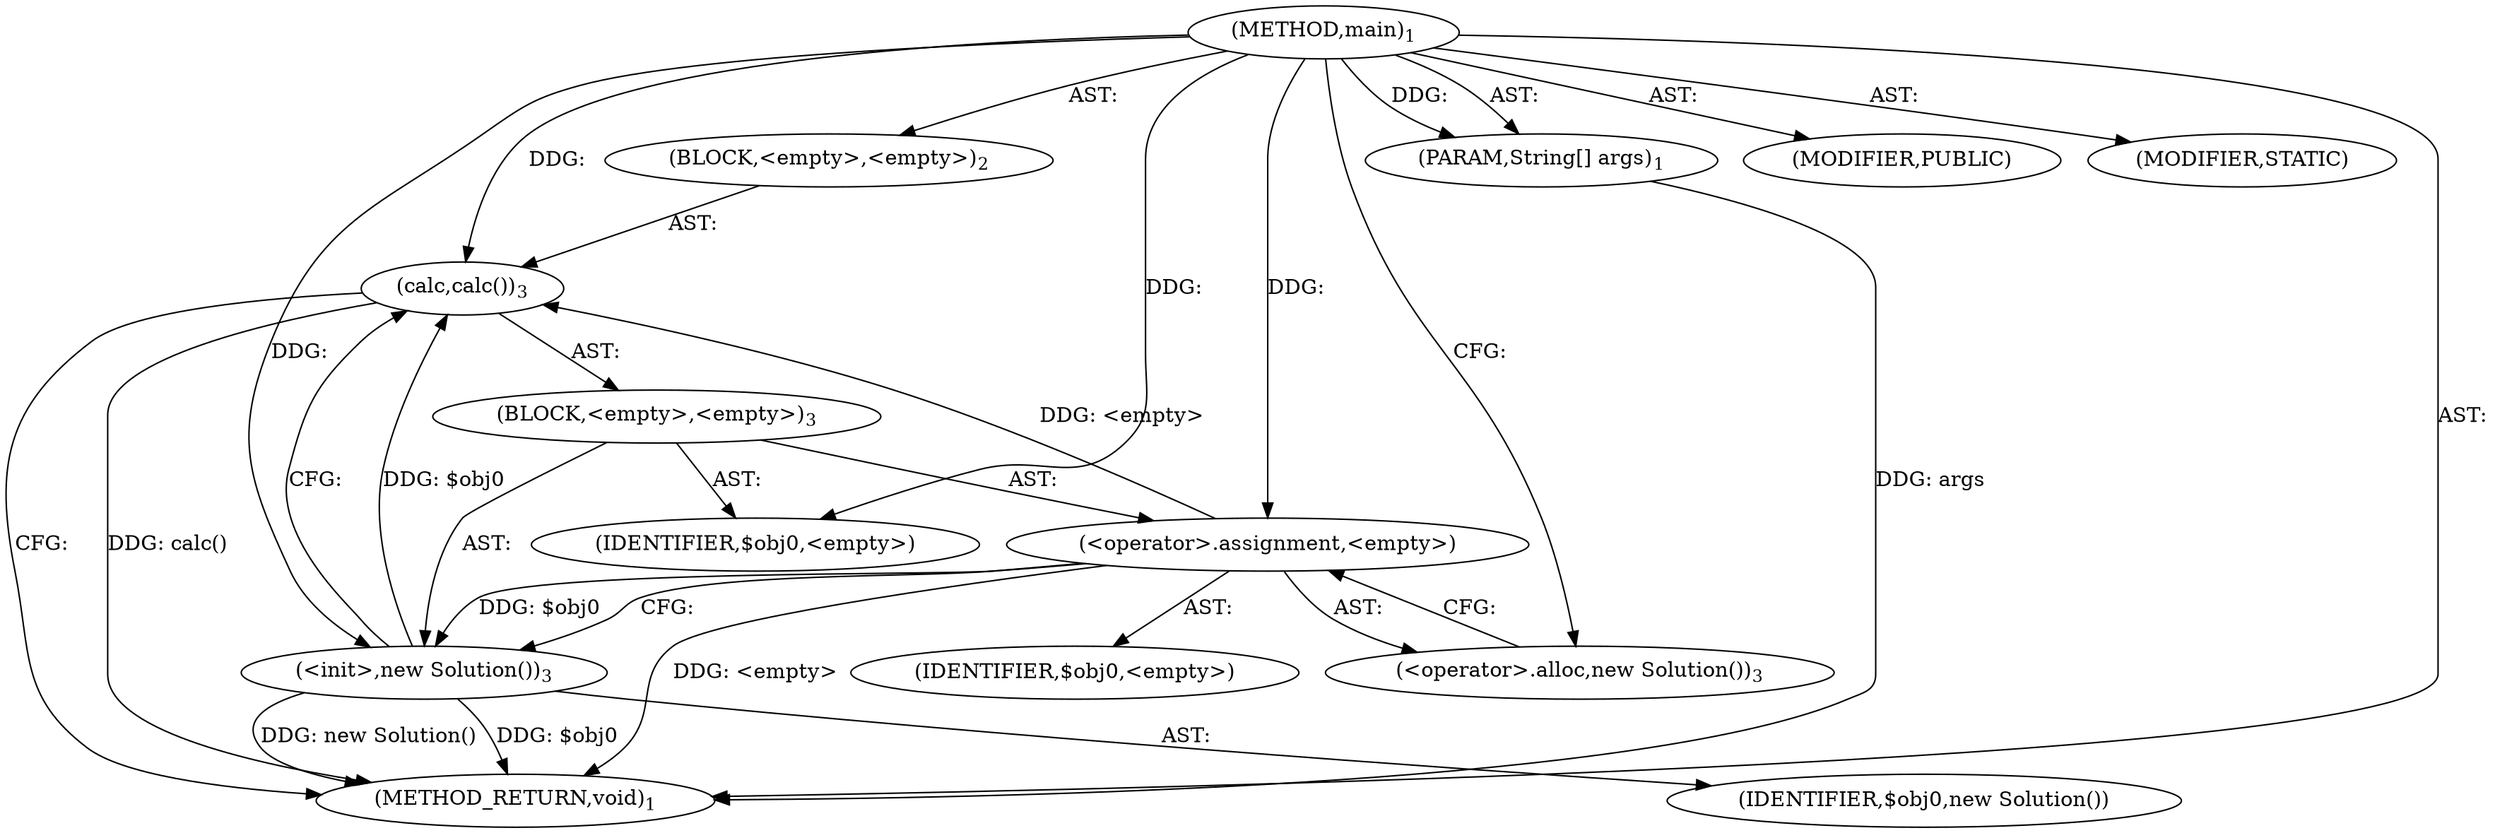 digraph "main" {  
"17" [label = <(METHOD,main)<SUB>1</SUB>> ]
"18" [label = <(PARAM,String[] args)<SUB>1</SUB>> ]
"19" [label = <(BLOCK,&lt;empty&gt;,&lt;empty&gt;)<SUB>2</SUB>> ]
"20" [label = <(calc,calc())<SUB>3</SUB>> ]
"21" [label = <(BLOCK,&lt;empty&gt;,&lt;empty&gt;)<SUB>3</SUB>> ]
"22" [label = <(&lt;operator&gt;.assignment,&lt;empty&gt;)> ]
"23" [label = <(IDENTIFIER,$obj0,&lt;empty&gt;)> ]
"24" [label = <(&lt;operator&gt;.alloc,new Solution())<SUB>3</SUB>> ]
"25" [label = <(&lt;init&gt;,new Solution())<SUB>3</SUB>> ]
"26" [label = <(IDENTIFIER,$obj0,new Solution())> ]
"27" [label = <(IDENTIFIER,$obj0,&lt;empty&gt;)> ]
"28" [label = <(MODIFIER,PUBLIC)> ]
"29" [label = <(MODIFIER,STATIC)> ]
"30" [label = <(METHOD_RETURN,void)<SUB>1</SUB>> ]
  "17" -> "18"  [ label = "AST: "] 
  "17" -> "19"  [ label = "AST: "] 
  "17" -> "28"  [ label = "AST: "] 
  "17" -> "29"  [ label = "AST: "] 
  "17" -> "30"  [ label = "AST: "] 
  "19" -> "20"  [ label = "AST: "] 
  "20" -> "21"  [ label = "AST: "] 
  "21" -> "22"  [ label = "AST: "] 
  "21" -> "25"  [ label = "AST: "] 
  "21" -> "27"  [ label = "AST: "] 
  "22" -> "23"  [ label = "AST: "] 
  "22" -> "24"  [ label = "AST: "] 
  "25" -> "26"  [ label = "AST: "] 
  "20" -> "30"  [ label = "CFG: "] 
  "22" -> "25"  [ label = "CFG: "] 
  "25" -> "20"  [ label = "CFG: "] 
  "24" -> "22"  [ label = "CFG: "] 
  "17" -> "24"  [ label = "CFG: "] 
  "18" -> "30"  [ label = "DDG: args"] 
  "22" -> "30"  [ label = "DDG: &lt;empty&gt;"] 
  "25" -> "30"  [ label = "DDG: $obj0"] 
  "25" -> "30"  [ label = "DDG: new Solution()"] 
  "20" -> "30"  [ label = "DDG: calc()"] 
  "17" -> "18"  [ label = "DDG: "] 
  "22" -> "20"  [ label = "DDG: &lt;empty&gt;"] 
  "25" -> "20"  [ label = "DDG: $obj0"] 
  "17" -> "20"  [ label = "DDG: "] 
  "17" -> "22"  [ label = "DDG: "] 
  "17" -> "27"  [ label = "DDG: "] 
  "22" -> "25"  [ label = "DDG: $obj0"] 
  "17" -> "25"  [ label = "DDG: "] 
}
